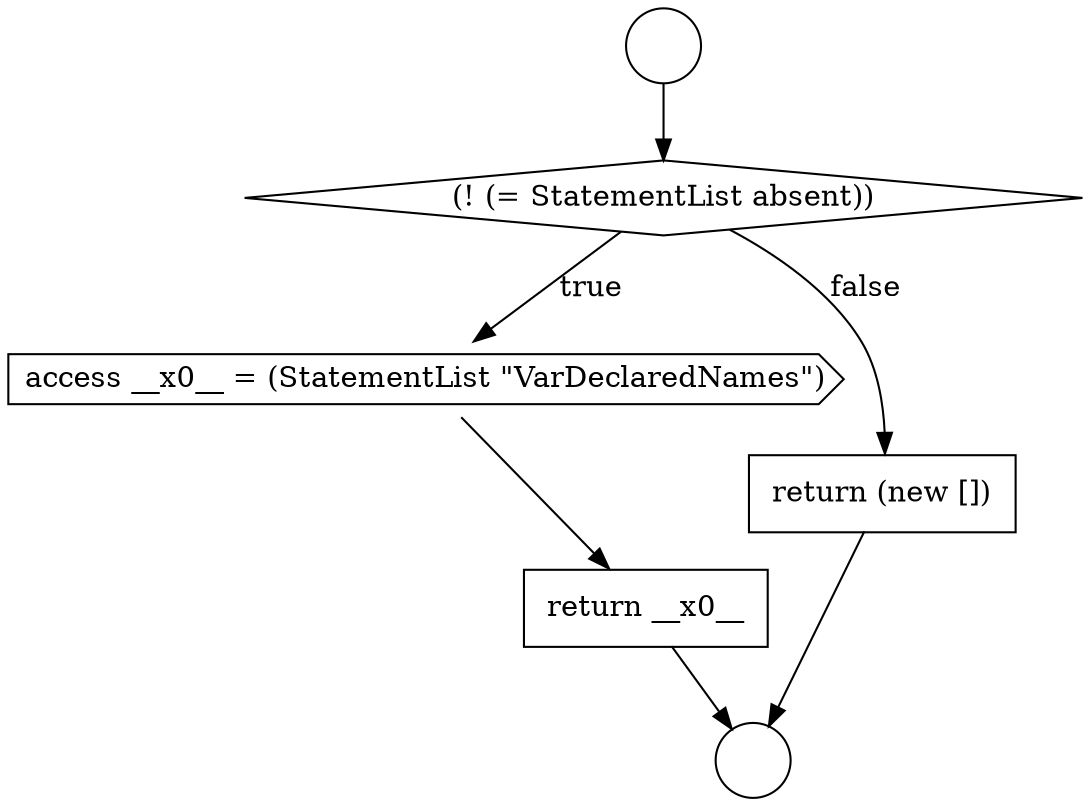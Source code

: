 digraph {
  node7051 [shape=circle label=" " color="black" fillcolor="white" style=filled]
  node7054 [shape=cds, label=<<font color="black">access __x0__ = (StatementList &quot;VarDeclaredNames&quot;)</font>> color="black" fillcolor="white" style=filled]
  node7052 [shape=circle label=" " color="black" fillcolor="white" style=filled]
  node7053 [shape=diamond, label=<<font color="black">(! (= StatementList absent))</font>> color="black" fillcolor="white" style=filled]
  node7055 [shape=none, margin=0, label=<<font color="black">
    <table border="0" cellborder="1" cellspacing="0" cellpadding="10">
      <tr><td align="left">return __x0__</td></tr>
    </table>
  </font>> color="black" fillcolor="white" style=filled]
  node7056 [shape=none, margin=0, label=<<font color="black">
    <table border="0" cellborder="1" cellspacing="0" cellpadding="10">
      <tr><td align="left">return (new [])</td></tr>
    </table>
  </font>> color="black" fillcolor="white" style=filled]
  node7056 -> node7052 [ color="black"]
  node7053 -> node7054 [label=<<font color="black">true</font>> color="black"]
  node7053 -> node7056 [label=<<font color="black">false</font>> color="black"]
  node7055 -> node7052 [ color="black"]
  node7051 -> node7053 [ color="black"]
  node7054 -> node7055 [ color="black"]
}
